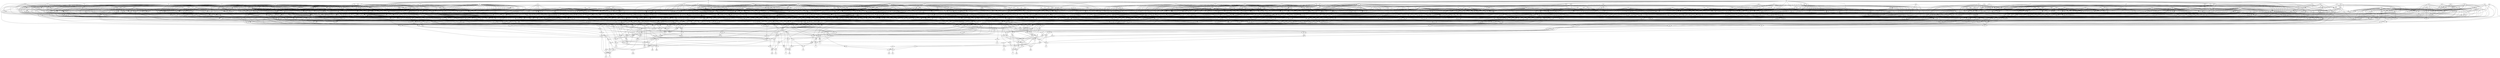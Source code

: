digraph G {
    500 -> 563;
    636 -> 563;
    659 -> 563;
    620 -> 500;
    566 -> 500;
    499 -> 500;
    876 -> 620;
    665 -> 620;
    605 -> 620;
    641 -> 876;
    512 -> 876;
    605 -> 876;
    536 -> 641;
    645 -> 641;
    758 -> 536;
    650 -> 536;
    662 -> 536;
    773 -> 536;
    658 -> 536;
    560 -> 536;
    806 -> 773;
    707 -> 773;
    670 -> 773;
    678 -> 773;
    644 -> 773;
    405 -> 773;
    664 -> 678;
    680 -> 678;
    940 -> 678;
    703 -> 678;
    652 -> 678;
    914 -> 678;
    582 -> 914;
    616 -> 914;
    575 -> 914;
    569 -> 914;
    458 -> 914;
    587 -> 914;
    349 -> 575;
    547 -> 575;
    547 -> 349;
    551 -> 349;
    470 -> 349;
    368 -> 547;
    981 -> 547;
    551 -> 569;
    547 -> 569;
    470 -> 569;
    587 -> 703;
    551 -> 703;
    827 -> 703;
    712 -> 703;
    547 -> 703;
    368 -> 712;
    470 -> 712;
    582 -> 827;
    458 -> 827;
    990 -> 680;
    627 -> 680;
    368 -> 680;
    981 -> 680;
    551 -> 627;
    470 -> 627;
    582 -> 990;
    616 -> 990;
    458 -> 990;
    587 -> 990;
    533 -> 652;
    396 -> 652;
    628 -> 652;
    637 -> 628;
    858 -> 628;
    529 -> 664;
    1002 -> 664;
    774 -> 664;
    477 -> 664;
    647 -> 664;
    542 -> 664;
    731 -> 542;
    692 -> 542;
    827 -> 940;
    587 -> 940;
    551 -> 940;
    700 -> 940;
    470 -> 700;
    368 -> 700;
    981 -> 700;
    774 -> 405;
    1002 -> 405;
    529 -> 405;
    477 -> 405;
    691 -> 405;
    647 -> 691;
    731 -> 691;
    692 -> 691;
    976 -> 670;
    706 -> 670;
    552 -> 670;
    541 -> 552;
    590 -> 552;
    709 -> 706;
    734 -> 706;
    742 -> 706;
    885 -> 706;
    541 -> 976;
    714 -> 976;
    355 -> 644;
    885 -> 644;
    714 -> 644;
    552 -> 644;
    742 -> 355;
    709 -> 355;
    930 -> 355;
    734 -> 355;
    721 -> 806;
    642 -> 806;
    1024 -> 806;
    374 -> 806;
    518 -> 806;
    711 -> 806;
    814 -> 662;
    1027 -> 662;
    724 -> 662;
    727 -> 662;
    780 -> 662;
    650 -> 662;
    582 -> 780;
    616 -> 780;
    606 -> 780;
    458 -> 780;
    587 -> 780;
    551 -> 780;
    470 -> 606;
    547 -> 606;
    661 -> 1027;
    779 -> 1027;
    590 -> 1027;
    541 -> 779;
    754 -> 779;
    885 -> 754;
    714 -> 754;
    742 -> 661;
    930 -> 661;
    709 -> 661;
    734 -> 661;
    414 -> 650;
    1075 -> 650;
    1074 -> 650;
    738 -> 1074;
    724 -> 1074;
    848 -> 1075;
    740 -> 1075;
    681 -> 1075;
    763 -> 1075;
    738 -> 414;
    764 -> 414;
    740 -> 814;
    848 -> 814;
    681 -> 814;
    763 -> 814;
    769 -> 814;
    764 -> 769;
    738 -> 769;
    355 -> 727;
    754 -> 727;
    541 -> 727;
    590 -> 727;
    968 -> 560;
    617 -> 560;
    552 -> 560;
    552 -> 617;
    885 -> 617;
    714 -> 617;
    742 -> 968;
    930 -> 968;
    709 -> 968;
    734 -> 968;
    771 -> 758;
    981 -> 758;
    735 -> 758;
    555 -> 758;
    776 -> 758;
    763 -> 735;
    516 -> 735;
    570 -> 735;
    724 -> 735;
    848 -> 516;
    681 -> 516;
    764 -> 570;
    738 -> 570;
    776 -> 555;
    967 -> 555;
    777 -> 555;
    784 -> 555;
    458 -> 771;
    582 -> 771;
    587 -> 771;
    470 -> 771;
    551 -> 771;
    368 -> 771;
    885 -> 658;
    968 -> 658;
    541 -> 658;
    714 -> 658;
    590 -> 658;
    749 -> 645;
    716 -> 645;
    384 -> 645;
    701 -> 645;
    524 -> 645;
    640 -> 645;
    514 -> 701;
    596 -> 701;
    745 -> 701;
    781 -> 701;
    766 -> 701;
    607 -> 701;
    885 -> 745;
    782 -> 745;
    787 -> 745;
    760 -> 745;
    590 -> 745;
    752 -> 760;
    529 -> 760;
    1002 -> 760;
    774 -> 760;
    505 -> 760;
    477 -> 505;
    647 -> 505;
    542 -> 505;
    709 -> 782;
    734 -> 782;
    714 -> 787;
    541 -> 787;
    541 -> 766;
    498 -> 766;
    590 -> 766;
    930 -> 498;
    742 -> 498;
    782 -> 498;
    885 -> 498;
    714 -> 498;
    752 -> 607;
    529 -> 607;
    392 -> 607;
    497 -> 607;
    492 -> 607;
    647 -> 492;
    542 -> 492;
    647 -> 497;
    477 -> 497;
    542 -> 497;
    1002 -> 392;
    774 -> 392;
    752 -> 781;
    529 -> 781;
    1002 -> 781;
    774 -> 781;
    505 -> 781;
    363 -> 596;
    518 -> 596;
    721 -> 596;
    487 -> 596;
    485 -> 596;
    642 -> 596;
    711 -> 487;
    707 -> 487;
    711 -> 485;
    374 -> 485;
    1024 -> 485;
    707 -> 485;
    681 -> 514;
    848 -> 514;
    764 -> 514;
    763 -> 514;
    1074 -> 514;
    625 -> 384;
    484 -> 384;
    511 -> 384;
    584 -> 384;
    607 -> 384;
    723 -> 384;
    475 -> 584;
    467 -> 584;
    625 -> 584;
    466 -> 584;
    724 -> 584;
    885 -> 475;
    661 -> 475;
    541 -> 475;
    714 -> 475;
    590 -> 475;
    551 -> 625;
    1059 -> 625;
    368 -> 625;
    470 -> 625;
    981 -> 625;
    582 -> 1059;
    458 -> 1059;
    616 -> 1059;
    587 -> 1059;
    740 -> 467;
    462 -> 467;
    848 -> 467;
    681 -> 467;
    763 -> 466;
    764 -> 466;
    738 -> 466;
    661 -> 511;
    714 -> 511;
    541 -> 511;
    885 -> 511;
    590 -> 511;
    484 -> 511;
    848 -> 484;
    740 -> 484;
    724 -> 484;
    681 -> 484;
    763 -> 484;
    570 -> 484;
    486 -> 723;
    531 -> 723;
    787 -> 723;
    590 -> 723;
    742 -> 486;
    709 -> 486;
    734 -> 531;
    885 -> 531;
    457 -> 716;
    780 -> 716;
    778 -> 716;
    517 -> 716;
    455 -> 716;
    355 -> 457;
    617 -> 457;
    552 -> 457;
    885 -> 778;
    726 -> 778;
    714 -> 778;
    552 -> 778;
    742 -> 726;
    709 -> 726;
    930 -> 726;
    734 -> 726;
    734 -> 455;
    486 -> 455;
    976 -> 455;
    885 -> 455;
    552 -> 455;
    740 -> 517;
    462 -> 517;
    764 -> 517;
    763 -> 517;
    516 -> 517;
    1074 -> 517;
    715 -> 749;
    446 -> 749;
    677 -> 749;
    449 -> 749;
    655 -> 749;
    505 -> 749;
    617 -> 715;
    552 -> 715;
    458 -> 655;
    587 -> 655;
    551 -> 655;
    606 -> 655;
    587 -> 449;
    458 -> 449;
    470 -> 449;
    551 -> 449;
    547 -> 449;
    752 -> 446;
    529 -> 446;
    1002 -> 677;
    774 -> 677;
    754 -> 640;
    447 -> 640;
    541 -> 640;
    590 -> 640;
    742 -> 447;
    930 -> 447;
    782 -> 447;
    363 -> 524;
    518 -> 524;
    721 -> 524;
    485 -> 524;
    642 -> 524;
    487 -> 524;
    502 -> 512;
    574 -> 512;
    481 -> 512;
    465 -> 502;
    351 -> 502;
    891 -> 502;
    439 -> 502;
    405 -> 502;
    437 -> 502;
    666 -> 439;
    628 -> 439;
    474 -> 439;
    703 -> 439;
    914 -> 439;
    752 -> 474;
    529 -> 474;
    1002 -> 474;
    774 -> 474;
    497 -> 474;
    492 -> 474;
    768 -> 666;
    396 -> 666;
    533 -> 666;
    753 -> 768;
    433 -> 768;
    651 -> 768;
    540 -> 768;
    609 -> 351;
    987 -> 351;
    431 -> 351;
    694 -> 351;
    562 -> 351;
    546 -> 562;
    790 -> 562;
    427 -> 562;
    650 -> 562;
    568 -> 562;
    373 -> 562;
    885 -> 373;
    734 -> 373;
    486 -> 373;
    714 -> 373;
    590 -> 373;
    541 -> 373;
    504 -> 546;
    578 -> 546;
    725 -> 546;
    423 -> 725;
    422 -> 725;
    420 -> 725;
    417 -> 725;
    551 -> 568;
    630 -> 568;
    368 -> 568;
    470 -> 568;
    981 -> 568;
    616 -> 630;
    582 -> 630;
    458 -> 630;
    587 -> 630;
    714 -> 891;
    541 -> 891;
    590 -> 891;
    904 -> 891;
    415 -> 891;
    412 -> 904;
    349 -> 904;
    547 -> 904;
    616 -> 412;
    582 -> 412;
    458 -> 412;
    587 -> 412;
    609 -> 415;
    987 -> 415;
    857 -> 415;
    694 -> 415;
    431 -> 415;
    516 -> 857;
    763 -> 857;
    769 -> 857;
    724 -> 857;
    943 -> 465;
    404 -> 465;
    402 -> 465;
    520 -> 465;
    600 -> 465;
    389 -> 402;
    730 -> 402;
    431 -> 402;
    387 -> 389;
    383 -> 389;
    380 -> 389;
    377 -> 389;
    841 -> 389;
    431 -> 377;
    609 -> 377;
    694 -> 377;
    987 -> 377;
    763 -> 730;
    764 -> 730;
    1074 -> 730;
    730 -> 404;
    467 -> 404;
    930 -> 600;
    742 -> 600;
    885 -> 600;
    782 -> 600;
    714 -> 600;
    552 -> 600;
    587 -> 520;
    551 -> 520;
    827 -> 520;
    700 -> 520;
    340 -> 943;
    370 -> 943;
    850 -> 943;
    728 -> 943;
    840 -> 943;
    362 -> 728;
    489 -> 728;
    930 -> 437;
    742 -> 437;
    782 -> 437;
    617 -> 437;
    552 -> 437;
    525 -> 574;
    688 -> 574;
    359 -> 574;
    505 -> 574;
    670 -> 574;
    703 -> 359;
    759 -> 359;
    332 -> 359;
    865 -> 359;
    495 -> 359;
    356 -> 865;
    444 -> 865;
    599 -> 865;
    371 -> 865;
    544 -> 865;
    519 -> 865;
    551 -> 371;
    412 -> 371;
    606 -> 371;
    968 -> 519;
    754 -> 519;
    541 -> 519;
    590 -> 519;
    587 -> 544;
    827 -> 544;
    712 -> 544;
    551 -> 544;
    547 -> 544;
    763 -> 599;
    608 -> 599;
    738 -> 599;
    764 -> 599;
    724 -> 599;
    462 -> 608;
    740 -> 608;
    848 -> 608;
    681 -> 608;
    885 -> 444;
    714 -> 444;
    541 -> 444;
    350 -> 444;
    590 -> 444;
    742 -> 350;
    930 -> 350;
    709 -> 350;
    734 -> 350;
    362 -> 356;
    340 -> 356;
    370 -> 356;
    489 -> 356;
    840 -> 356;
    850 -> 356;
    446 -> 495;
    392 -> 495;
    497 -> 495;
    492 -> 495;
    380 -> 332;
    383 -> 332;
    431 -> 332;
    841 -> 332;
    987 -> 332;
    853 -> 332;
    609 -> 853;
    694 -> 853;
    885 -> 759;
    734 -> 759;
    541 -> 759;
    714 -> 759;
    590 -> 759;
    490 -> 688;
    398 -> 688;
    572 -> 688;
    495 -> 688;
    780 -> 688;
    410 -> 688;
    446 -> 490;
    477 -> 490;
    392 -> 490;
    647 -> 490;
    542 -> 490;
    651 -> 398;
    753 -> 398;
    540 -> 398;
    628 -> 398;
    396 -> 398;
    533 -> 398;
    582 -> 410;
    458 -> 410;
    587 -> 410;
    551 -> 410;
    547 -> 410;
    712 -> 410;
    1002 -> 572;
    774 -> 572;
    529 -> 572;
    477 -> 572;
    542 -> 572;
    647 -> 572;
    348 -> 525;
    347 -> 525;
    346 -> 525;
    345 -> 525;
    404 -> 525;
    649 -> 525;
    353 -> 347;
    419 -> 347;
    741 -> 353;
    344 -> 353;
    538 -> 353;
    343 -> 353;
    342 -> 353;
    762 -> 353;
    885 -> 649;
    782 -> 649;
    714 -> 649;
    552 -> 649;
    582 -> 348;
    616 -> 348;
    458 -> 348;
    587 -> 348;
    547 -> 348;
    627 -> 348;
    841 -> 345;
    987 -> 345;
    609 -> 345;
    694 -> 345;
    522 -> 345;
    431 -> 345;
    383 -> 522;
    380 -> 522;
    505 -> 481;
    803 -> 481;
    337 -> 481;
    330 -> 481;
    331 -> 481;
    367 -> 481;
    397 -> 330;
    507 -> 330;
    614 -> 330;
    673 -> 330;
    675 -> 330;
    766 -> 330;
    738 -> 673;
    791 -> 673;
    724 -> 673;
    763 -> 791;
    764 -> 791;
    792 -> 791;
    462 -> 792;
    740 -> 792;
    516 -> 792;
    714 -> 507;
    486 -> 507;
    531 -> 507;
    541 -> 507;
    590 -> 507;
    793 -> 675;
    555 -> 675;
    776 -> 675;
    435 -> 793;
    798 -> 793;
    746 -> 793;
    453 -> 793;
    368 -> 397;
    615 -> 397;
    981 -> 397;
    582 -> 615;
    616 -> 615;
    551 -> 615;
    587 -> 615;
    458 -> 615;
    470 -> 615;
    587 -> 614;
    827 -> 614;
    551 -> 614;
    368 -> 614;
    470 -> 614;
    981 -> 614;
    450 -> 803;
    628 -> 803;
    780 -> 803;
    648 -> 803;
    490 -> 803;
    410 -> 803;
    752 -> 648;
    529 -> 648;
    1002 -> 648;
    497 -> 648;
    774 -> 648;
    492 -> 648;
    651 -> 450;
    540 -> 450;
    801 -> 450;
    396 -> 450;
    533 -> 450;
    433 -> 801;
    753 -> 801;
    348 -> 331;
    778 -> 331;
    805 -> 331;
    505 -> 331;
    487 -> 331;
    721 -> 805;
    518 -> 805;
    642 -> 805;
    1024 -> 805;
    374 -> 805;
    661 -> 367;
    617 -> 367;
    552 -> 367;
    752 -> 337;
    529 -> 337;
    677 -> 337;
    505 -> 337;
    607 -> 605;
    809 -> 605;
    571 -> 605;
    431 -> 605;
    695 -> 605;
    455 -> 605;
    630 -> 809;
    349 -> 809;
    547 -> 809;
    383 -> 571;
    380 -> 571;
    841 -> 571;
    987 -> 571;
    853 -> 571;
    1002 -> 695;
    529 -> 695;
    774 -> 695;
    647 -> 695;
    477 -> 695;
    542 -> 695;
    892 -> 665;
    811 -> 665;
    812 -> 665;
    813 -> 665;
    607 -> 665;
    455 -> 665;
    571 -> 812;
    431 -> 812;
    904 -> 812;
    815 -> 812;
    695 -> 812;
    809 -> 812;
    817 -> 815;
    819 -> 815;
    780 -> 815;
    790 -> 819;
    427 -> 819;
    422 -> 817;
    417 -> 817;
    504 -> 817;
    578 -> 817;
    364 -> 892;
    840 -> 892;
    404 -> 892;
    520 -> 892;
    370 -> 364;
    761 -> 364;
    362 -> 364;
    340 -> 364;
    489 -> 364;
    850 -> 364;
    724 -> 813;
    821 -> 813;
    824 -> 813;
    748 -> 813;
    830 -> 813;
    385 -> 813;
    831 -> 748;
    489 -> 748;
    850 -> 748;
    833 -> 748;
    507 -> 748;
    840 -> 748;
    529 -> 833;
    1002 -> 833;
    774 -> 833;
    477 -> 833;
    691 -> 833;
    370 -> 831;
    761 -> 831;
    407 -> 831;
    340 -> 407;
    362 -> 407;
    836 -> 824;
    529 -> 824;
    1002 -> 824;
    774 -> 824;
    477 -> 824;
    691 -> 824;
    551 -> 836;
    587 -> 836;
    700 -> 836;
    840 -> 830;
    838 -> 830;
    779 -> 830;
    590 -> 830;
    370 -> 838;
    761 -> 838;
    729 -> 838;
    407 -> 838;
    489 -> 838;
    850 -> 838;
    885 -> 385;
    556 -> 385;
    541 -> 385;
    714 -> 385;
    590 -> 385;
    930 -> 556;
    742 -> 556;
    709 -> 556;
    734 -> 556;
    764 -> 821;
    579 -> 821;
    738 -> 821;
    740 -> 579;
    848 -> 579;
    681 -> 579;
    763 -> 579;
    714 -> 811;
    541 -> 811;
    590 -> 811;
    399 -> 566;
    842 -> 566;
    844 -> 566;
    846 -> 566;
    849 -> 566;
    550 -> 566;
    348 -> 846;
    371 -> 846;
    851 -> 846;
    852 -> 846;
    854 -> 846;
    607 -> 846;
    780 -> 851;
    572 -> 851;
    585 -> 851;
    755 -> 851;
    855 -> 851;
    856 -> 855;
    569 -> 855;
    575 -> 855;
    582 -> 856;
    616 -> 856;
    458 -> 856;
    587 -> 856;
    973 -> 755;
    728 -> 755;
    850 -> 755;
    840 -> 755;
    761 -> 973;
    729 -> 973;
    370 -> 973;
    340 -> 973;
    1002 -> 585;
    529 -> 585;
    477 -> 585;
    774 -> 585;
    691 -> 585;
    366 -> 854;
    601 -> 854;
    861 -> 854;
    862 -> 854;
    864 -> 854;
    866 -> 864;
    867 -> 864;
    870 -> 852;
    885 -> 852;
    976 -> 852;
    552 -> 852;
    709 -> 870;
    742 -> 870;
    734 -> 870;
    861 -> 844;
    871 -> 844;
    872 -> 844;
    873 -> 844;
    702 -> 844;
    874 -> 702;
    517 -> 702;
    875 -> 702;
    877 -> 702;
    725 -> 875;
    504 -> 875;
    578 -> 875;
    819 -> 875;
    350 -> 877;
    885 -> 877;
    787 -> 877;
    590 -> 877;
    551 -> 874;
    458 -> 874;
    587 -> 874;
    368 -> 874;
    470 -> 874;
    981 -> 874;
    877 -> 872;
    879 -> 872;
    981 -> 872;
    867 -> 872;
    827 -> 879;
    587 -> 879;
    551 -> 879;
    470 -> 879;
    368 -> 879;
    843 -> 871;
    366 -> 871;
    804 -> 871;
    601 -> 871;
    862 -> 873;
    866 -> 873;
    870 -> 399;
    350 -> 399;
    885 -> 399;
    787 -> 399;
    590 -> 399;
    456 -> 399;
    582 -> 456;
    616 -> 456;
    547 -> 456;
    349 -> 456;
    458 -> 456;
    587 -> 456;
    556 -> 550;
    617 -> 550;
    552 -> 550;
    784 -> 849;
    880 -> 849;
    777 -> 849;
    967 -> 849;
    776 -> 849;
    798 -> 880;
    435 -> 880;
    746 -> 880;
    453 -> 880;
    477 -> 842;
    774 -> 842;
    731 -> 842;
    647 -> 842;
    692 -> 842;
    816 -> 499;
    881 -> 499;
    886 -> 499;
    337 -> 499;
    887 -> 499;
    627 -> 881;
    547 -> 881;
    894 -> 881;
    786 -> 881;
    732 -> 881;
    861 -> 894;
    862 -> 894;
    864 -> 894;
    404 -> 894;
    520 -> 894;
    885 -> 786;
    556 -> 786;
    896 -> 786;
    714 -> 896;
    552 -> 896;
    885 -> 732;
    661 -> 732;
    714 -> 732;
    552 -> 732;
    1035 -> 816;
    567 -> 816;
    901 -> 816;
    780 -> 816;
    823 -> 816;
    914 -> 816;
    458 -> 901;
    587 -> 901;
    551 -> 901;
    606 -> 901;
    529 -> 823;
    1002 -> 823;
    774 -> 823;
    477 -> 823;
    691 -> 823;
    627 -> 567;
    630 -> 567;
    981 -> 567;
    368 -> 567;
    858 -> 567;
    540 -> 1035;
    651 -> 1035;
    753 -> 1035;
    396 -> 1035;
    637 -> 1035;
    533 -> 1035;
    785 -> 887;
    523 -> 887;
    855 -> 887;
    390 -> 887;
    886 -> 887;
    682 -> 887;
    447 -> 523;
    714 -> 523;
    541 -> 523;
    885 -> 523;
    590 -> 523;
    902 -> 523;
    850 -> 902;
    489 -> 902;
    840 -> 902;
    486 -> 886;
    734 -> 886;
    885 -> 886;
    976 -> 886;
    552 -> 886;
    556 -> 682;
    754 -> 682;
    541 -> 682;
    590 -> 682;
    516 -> 390;
    763 -> 390;
    764 -> 390;
    1074 -> 390;
    850 -> 785;
    840 -> 785;
    619 -> 636;
    823 -> 636;
    756 -> 636;
    610 -> 636;
    903 -> 636;
    743 -> 610;
    487 -> 610;
    994 -> 610;
    905 -> 610;
    667 -> 610;
    405 -> 610;
    893 -> 905;
    703 -> 905;
    606 -> 905;
    907 -> 905;
    909 -> 905;
    914 -> 905;
    763 -> 909;
    467 -> 909;
    738 -> 909;
    764 -> 909;
    724 -> 909;
    712 -> 907;
    582 -> 907;
    458 -> 907;
    587 -> 907;
    551 -> 907;
    547 -> 907;
    458 -> 893;
    582 -> 893;
    616 -> 893;
    587 -> 893;
    551 -> 893;
    366 -> 994;
    601 -> 994;
    861 -> 994;
    843 -> 994;
    867 -> 994;
    873 -> 994;
    734 -> 667;
    709 -> 667;
    714 -> 667;
    885 -> 667;
    552 -> 667;
    518 -> 743;
    721 -> 743;
    363 -> 743;
    642 -> 743;
    1024 -> 743;
    374 -> 743;
    1057 -> 756;
    913 -> 756;
    1076 -> 756;
    352 -> 756;
    823 -> 756;
    882 -> 756;
    340 -> 352;
    370 -> 352;
    850 -> 352;
    728 -> 352;
    682 -> 352;
    840 -> 352;
    787 -> 1076;
    734 -> 1076;
    885 -> 1076;
    590 -> 1076;
    1057 -> 1076;
    848 -> 1057;
    740 -> 1057;
    724 -> 1057;
    681 -> 1057;
    763 -> 1057;
    769 -> 1057;
    930 -> 882;
    742 -> 882;
    885 -> 882;
    782 -> 882;
    787 -> 882;
    590 -> 882;
    587 -> 913;
    458 -> 913;
    551 -> 913;
    368 -> 913;
    470 -> 913;
    981 -> 913;
    917 -> 619;
    633 -> 619;
    920 -> 619;
    700 -> 619;
    946 -> 619;
    740 -> 917;
    848 -> 917;
    462 -> 917;
    763 -> 917;
    681 -> 917;
    921 -> 917;
    764 -> 921;
    1074 -> 921;
    350 -> 633;
    754 -> 633;
    541 -> 633;
    590 -> 633;
    374 -> 946;
    711 -> 946;
    922 -> 946;
    707 -> 946;
    363 -> 922;
    518 -> 922;
    721 -> 922;
    642 -> 922;
    1024 -> 922;
    734 -> 920;
    709 -> 920;
    541 -> 920;
    714 -> 920;
    885 -> 920;
    590 -> 920;
    350 -> 903;
    617 -> 903;
    552 -> 903;
    925 -> 659;
    548 -> 659;
    429 -> 659;
    521 -> 659;
    971 -> 659;
    994 -> 521;
    926 -> 521;
    644 -> 521;
    927 -> 521;
    405 -> 521;
    680 -> 927;
    657 -> 927;
    931 -> 927;
    703 -> 927;
    914 -> 927;
    637 -> 657;
    933 -> 657;
    858 -> 657;
    540 -> 933;
    651 -> 933;
    801 -> 933;
    396 -> 933;
    533 -> 933;
    477 -> 931;
    677 -> 931;
    492 -> 931;
    721 -> 926;
    642 -> 926;
    518 -> 926;
    1024 -> 926;
    487 -> 926;
    374 -> 926;
    710 -> 925;
    724 -> 925;
    755 -> 925;
    855 -> 925;
    444 -> 925;
    759 -> 925;
    763 -> 710;
    593 -> 710;
    570 -> 710;
    740 -> 593;
    462 -> 593;
    848 -> 593;
    681 -> 593;
    934 -> 429;
    550 -> 429;
    526 -> 429;
    548 -> 429;
    616 -> 934;
    582 -> 934;
    458 -> 934;
    587 -> 934;
    569 -> 934;
    575 -> 934;
    937 -> 548;
    938 -> 548;
    1074 -> 548;
    1074 -> 938;
    763 -> 938;
    764 -> 938;
    740 -> 937;
    848 -> 937;
    462 -> 937;
    681 -> 937;
    642 -> 526;
    721 -> 526;
    1024 -> 526;
    707 -> 526;
    711 -> 526;
    374 -> 526;
    709 -> 971;
    742 -> 971;
    552 -> 971;
    976 -> 971;
    734 -> 971;
    885 -> 971;
    941 -> 825;
    386 -> 825;
    947 -> 825;
    500 -> 941;
    636 -> 941;
    659 -> 941;
    620 -> 386;
    566 -> 386;
    499 -> 386;
    674 -> 947;
    1014 -> 947;
    951 -> 947;
    876 -> 674;
    665 -> 674;
    605 -> 674;
    952 -> 1014;
    959 -> 1014;
    961 -> 1014;
    641 -> 952;
    512 -> 952;
    605 -> 952;
    622 -> 959;
    964 -> 959;
    966 -> 959;
    536 -> 622;
    645 -> 622;
    969 -> 964;
    878 -> 964;
    618 -> 964;
    914 -> 969;
    657 -> 969;
    405 -> 969;
    585 -> 969;
    429 -> 969;
    971 -> 969;
    866 -> 878;
    974 -> 878;
    437 -> 878;
    733 -> 878;
    857 -> 878;
    609 -> 733;
    987 -> 733;
    904 -> 733;
    867 -> 733;
    694 -> 733;
    431 -> 733;
    861 -> 974;
    750 -> 974;
    862 -> 974;
    843 -> 750;
    804 -> 750;
    366 -> 750;
    601 -> 750;
    886 -> 618;
    390 -> 618;
    785 -> 618;
    836 -> 618;
    682 -> 618;
    832 -> 966;
    797 -> 966;
    1007 -> 966;
    882 -> 832;
    1076 -> 832;
    619 -> 832;
    975 -> 832;
    903 -> 832;
    823 -> 832;
    913 -> 975;
    907 -> 975;
    405 -> 975;
    914 -> 975;
    909 -> 975;
    903 -> 975;
    914 -> 797;
    405 -> 797;
    680 -> 797;
    560 -> 797;
    652 -> 797;
    977 -> 797;
    780 -> 977;
    560 -> 977;
    658 -> 977;
    727 -> 977;
    650 -> 977;
    457 -> 1007;
    455 -> 1007;
    524 -> 1007;
    517 -> 1007;
    640 -> 1007;
    1081 -> 1007;
    781 -> 1081;
    514 -> 1081;
    766 -> 1081;
    697 -> 1081;
    640 -> 1081;
    607 -> 1081;
    484 -> 697;
    625 -> 697;
    723 -> 697;
    502 -> 961;
    574 -> 961;
    481 -> 961;
    550 -> 951;
    849 -> 951;
    842 -> 951;
    456 -> 951;
    378 -> 951;
    607 -> 378;
    572 -> 378;
    978 -> 378;
    855 -> 378;
    550 -> 378;
    642 -> 978;
    721 -> 978;
    707 -> 978;
    374 -> 978;
    711 -> 978;
    1024 -> 978;
    528 -> 979;
    408 -> 979;
    941 -> 528;
    947 -> 528;
    386 -> 528;
    982 -> 408;
    985 -> 408;
    674 -> 982;
    1014 -> 982;
    951 -> 982;
    409 -> 985;
    986 -> 985;
    952 -> 409;
    959 -> 409;
    961 -> 409;
    988 -> 986;
    991 -> 986;
    993 -> 986;
    622 -> 988;
    964 -> 988;
    966 -> 988;
    969 -> 991;
    878 -> 991;
    618 -> 991;
    832 -> 993;
    797 -> 993;
    1007 -> 993;
    580 -> 996;
    910 -> 996;
    998 -> 996;
    999 -> 996;
    408 -> 580;
    528 -> 580;
    985 -> 910;
    982 -> 910;
    409 -> 998;
    986 -> 998;
    988 -> 999;
    991 -> 999;
    993 -> 999;
    998 -> 510;
    999 -> 510;
    580 -> 510;
    910 -> 510;
    980 -> 478;
    438 -> 478;
    796 -> 478;
    1000 -> 980;
    558 -> 980;
    1001 -> 980;
    1003 -> 1000;
    718 -> 1000;
    1004 -> 1000;
    1008 -> 1003;
    1010 -> 1003;
    539 -> 1003;
    906 -> 1008;
    691 -> 1008;
    932 -> 1008;
    1012 -> 1008;
    972 -> 1008;
    700 -> 1008;
    831 -> 906;
    489 -> 906;
    850 -> 906;
    840 -> 906;
    934 -> 906;
    765 -> 906;
    1015 -> 765;
    1018 -> 765;
    1020 -> 765;
    1022 -> 765;
    918 -> 765;
    565 -> 765;
    1023 -> 565;
    859 -> 565;
    1053 -> 1015;
    995 -> 1015;
    639 -> 1012;
    770 -> 1012;
    957 -> 1012;
    1025 -> 1012;
    507 -> 1012;
    808 -> 1012;
    1075 -> 957;
    724 -> 957;
    769 -> 957;
    949 -> 957;
    1028 -> 957;
    740 -> 949;
    462 -> 949;
    1074 -> 949;
    938 -> 949;
    848 -> 949;
    681 -> 949;
    714 -> 1028;
    541 -> 1028;
    885 -> 1028;
    590 -> 1028;
    431 -> 1025;
    694 -> 1025;
    1030 -> 1025;
    858 -> 1025;
    443 -> 1025;
    1033 -> 1025;
    768 -> 1033;
    533 -> 1033;
    858 -> 1033;
    637 -> 1033;
    396 -> 1033;
    401 -> 1033;
    1034 -> 401;
    987 -> 401;
    609 -> 401;
    694 -> 401;
    431 -> 401;
    380 -> 1034;
    841 -> 1034;
    1036 -> 443;
    826 -> 443;
    1037 -> 443;
    828 -> 443;
    807 -> 443;
    533 -> 1030;
    637 -> 1030;
    540 -> 639;
    651 -> 639;
    1030 -> 639;
    396 -> 639;
    858 -> 639;
    681 -> 770;
    763 -> 770;
    724 -> 770;
    769 -> 770;
    889 -> 808;
    393 -> 808;
    1038 -> 808;
    826 -> 808;
    807 -> 808;
    1040 -> 808;
    807 -> 1040;
    828 -> 1040;
    1037 -> 1040;
    1036 -> 1040;
    676 -> 932;
    611 -> 932;
    1041 -> 932;
    1042 -> 932;
    810 -> 932;
    357 -> 932;
    908 -> 810;
    1022 -> 810;
    918 -> 810;
    565 -> 810;
    1043 -> 810;
    677 -> 1043;
    529 -> 1043;
    477 -> 1043;
    691 -> 1043;
    1018 -> 908;
    1020 -> 908;
    799 -> 357;
    819 -> 357;
    420 -> 799;
    423 -> 799;
    422 -> 799;
    417 -> 799;
    504 -> 799;
    578 -> 799;
    587 -> 676;
    551 -> 676;
    470 -> 676;
    827 -> 676;
    368 -> 676;
    981 -> 676;
    915 -> 611;
    829 -> 611;
    944 -> 611;
    767 -> 611;
    1041 -> 611;
    425 -> 611;
    417 -> 972;
    504 -> 972;
    578 -> 972;
    790 -> 972;
    427 -> 972;
    1019 -> 1010;
    869 -> 1010;
    958 -> 1010;
    441 -> 1010;
    1043 -> 1010;
    703 -> 1010;
    623 -> 441;
    890 -> 441;
    1045 -> 441;
    685 -> 441;
    460 -> 441;
    1047 -> 441;
    740 -> 685;
    462 -> 685;
    333 -> 685;
    516 -> 685;
    730 -> 685;
    883 -> 685;
    366 -> 333;
    1049 -> 333;
    862 -> 333;
    1051 -> 333;
    864 -> 333;
    804 -> 1049;
    843 -> 1049;
    601 -> 1051;
    861 -> 1051;
    637 -> 883;
    962 -> 883;
    858 -> 883;
    651 -> 962;
    433 -> 962;
    753 -> 962;
    396 -> 962;
    540 -> 962;
    533 -> 962;
    348 -> 1045;
    867 -> 1045;
    1051 -> 1045;
    873 -> 1045;
    533 -> 623;
    1054 -> 623;
    637 -> 623;
    1056 -> 623;
    858 -> 623;
    1058 -> 623;
    948 -> 1054;
    801 -> 1054;
    396 -> 1054;
    651 -> 948;
    540 -> 948;
    841 -> 1058;
    522 -> 1058;
    987 -> 1058;
    853 -> 1058;
    431 -> 1058;
    1015 -> 1056;
    1018 -> 1056;
    1020 -> 1056;
    1060 -> 1056;
    565 -> 1056;
    1023 -> 1060;
    918 -> 1060;
    1022 -> 1060;
    859 -> 1060;
    1061 -> 890;
    443 -> 890;
    859 -> 890;
    1056 -> 890;
    1015 -> 1061;
    908 -> 1061;
    1022 -> 1061;
    918 -> 1061;
    1023 -> 1061;
    380 -> 460;
    1062 -> 460;
    488 -> 460;
    841 -> 460;
    431 -> 460;
    387 -> 1062;
    383 -> 1062;
    987 -> 488;
    609 -> 488;
    694 -> 488;
    1063 -> 1047;
    1036 -> 1047;
    1037 -> 1047;
    828 -> 1047;
    807 -> 1047;
    1038 -> 1063;
    889 -> 1063;
    393 -> 1063;
    826 -> 1063;
    807 -> 958;
    1032 -> 958;
    1072 -> 958;
    898 -> 958;
    775 -> 958;
    819 -> 958;
    477 -> 1072;
    1065 -> 1072;
    731 -> 1072;
    647 -> 1072;
    692 -> 1072;
    1002 -> 1065;
    446 -> 1065;
    774 -> 1065;
    1049 -> 775;
    366 -> 775;
    601 -> 775;
    861 -> 775;
    862 -> 775;
    864 -> 775;
    1036 -> 1032;
    1063 -> 1032;
    860 -> 1032;
    828 -> 860;
    1037 -> 860;
    422 -> 898;
    417 -> 898;
    420 -> 898;
    423 -> 898;
    578 -> 898;
    504 -> 898;
    1022 -> 1019;
    945 -> 1019;
    565 -> 1019;
    918 -> 1019;
    437 -> 1019;
    595 -> 1019;
    423 -> 595;
    422 -> 595;
    417 -> 595;
    442 -> 595;
    504 -> 442;
    578 -> 442;
    790 -> 442;
    427 -> 442;
    1053 -> 945;
    995 -> 945;
    1018 -> 945;
    1020 -> 945;
    604 -> 869;
    436 -> 869;
    595 -> 869;
    1018 -> 604;
    1015 -> 604;
    1020 -> 604;
    918 -> 604;
    1022 -> 604;
    565 -> 604;
    350 -> 436;
    885 -> 436;
    714 -> 436;
    552 -> 436;
    883 -> 539;
    1069 -> 539;
    1070 -> 539;
    1050 -> 539;
    1073 -> 539;
    700 -> 539;
    737 -> 1073;
    1077 -> 1073;
    1043 -> 1073;
    1078 -> 1073;
    1079 -> 1073;
    776 -> 1073;
    1043 -> 1079;
    1082 -> 1079;
    576 -> 1079;
    885 -> 1082;
    782 -> 1082;
    541 -> 1082;
    714 -> 1082;
    590 -> 1082;
    417 -> 576;
    422 -> 576;
    578 -> 576;
    504 -> 576;
    819 -> 576;
    915 -> 737;
    829 -> 737;
    767 -> 737;
    425 -> 737;
    1041 -> 737;
    1042 -> 737;
    746 -> 1077;
    453 -> 1077;
    967 -> 1077;
    784 -> 1077;
    777 -> 1077;
    453 -> 1078;
    784 -> 1078;
    746 -> 1078;
    967 -> 1078;
    777 -> 1078;
    1064 -> 1050;
    807 -> 1050;
    724 -> 1050;
    1083 -> 1050;
    1084 -> 1050;
    475 -> 1050;
    897 -> 1084;
    939 -> 1084;
    807 -> 1084;
    1037 -> 1084;
    501 -> 1084;
    593 -> 501;
    763 -> 501;
    764 -> 501;
    1074 -> 501;
    889 -> 939;
    1038 -> 939;
    393 -> 939;
    826 -> 939;
    1036 -> 897;
    828 -> 897;
    681 -> 1083;
    848 -> 1083;
    740 -> 1083;
    763 -> 1083;
    769 -> 1083;
    393 -> 1064;
    889 -> 1064;
    826 -> 1064;
    1036 -> 1064;
    828 -> 1064;
    1037 -> 1064;
    841 -> 1069;
    522 -> 1069;
    431 -> 1069;
    488 -> 1069;
    329 -> 1069;
    1070 -> 1069;
    486 -> 1070;
    976 -> 1070;
    734 -> 1070;
    885 -> 1070;
    552 -> 1070;
    826 -> 329;
    393 -> 329;
    1036 -> 329;
    807 -> 329;
    1037 -> 329;
    828 -> 329;
    328 -> 718;
    326 -> 718;
    1031 -> 328;
    658 -> 328;
    530 -> 328;
    325 -> 328;
    646 -> 328;
    561 -> 328;
    643 -> 561;
    703 -> 561;
    324 -> 561;
    323 -> 561;
    322 -> 561;
    321 -> 561;
    400 -> 322;
    703 -> 322;
    564 -> 322;
    643 -> 322;
    319 -> 322;
    497 -> 643;
    446 -> 643;
    677 -> 643;
    492 -> 643;
    316 -> 564;
    728 -> 564;
    850 -> 564;
    321 -> 564;
    840 -> 564;
    423 -> 321;
    422 -> 321;
    417 -> 321;
    442 -> 321;
    761 -> 316;
    729 -> 316;
    370 -> 316;
    340 -> 316;
    1018 -> 400;
    995 -> 400;
    1022 -> 400;
    1020 -> 400;
    464 -> 400;
    918 -> 464;
    1023 -> 464;
    859 -> 464;
    582 -> 319;
    458 -> 319;
    587 -> 319;
    551 -> 319;
    700 -> 319;
    1015 -> 323;
    1018 -> 323;
    1020 -> 323;
    1060 -> 323;
    703 -> 323;
    315 -> 323;
    383 -> 315;
    387 -> 315;
    377 -> 315;
    1034 -> 315;
    565 -> 315;
    431 -> 315;
    366 -> 324;
    601 -> 324;
    1049 -> 324;
    862 -> 324;
    861 -> 324;
    864 -> 324;
    848 -> 1031;
    681 -> 1031;
    763 -> 1031;
    921 -> 1031;
    462 -> 530;
    740 -> 530;
    681 -> 530;
    848 -> 530;
    730 -> 530;
    926 -> 530;
    886 -> 325;
    319 -> 325;
    714 -> 646;
    531 -> 646;
    541 -> 646;
    590 -> 646;
    643 -> 326;
    690 -> 326;
    950 -> 326;
    888 -> 326;
    314 -> 326;
    940 -> 326;
    706 -> 888;
    311 -> 888;
    308 -> 888;
    896 -> 888;
    715 -> 888;
    531 -> 308;
    976 -> 308;
    552 -> 308;
    307 -> 308;
    752 -> 307;
    529 -> 307;
    505 -> 307;
    392 -> 307;
    885 -> 311;
    726 -> 311;
    896 -> 311;
    505 -> 314;
    532 -> 314;
    776 -> 314;
    306 -> 314;
    310 -> 314;
    766 -> 314;
    630 -> 310;
    569 -> 310;
    575 -> 310;
    956 -> 306;
    860 -> 306;
    807 -> 306;
    305 -> 306;
    677 -> 306;
    505 -> 306;
    939 -> 956;
    1036 -> 956;
    889 -> 305;
    393 -> 305;
    1038 -> 305;
    826 -> 305;
    1037 -> 305;
    897 -> 305;
    798 -> 532;
    746 -> 532;
    784 -> 532;
    453 -> 532;
    967 -> 532;
    777 -> 532;
    303 -> 690;
    1022 -> 690;
    565 -> 690;
    918 -> 690;
    302 -> 690;
    310 -> 690;
    608 -> 302;
    763 -> 302;
    570 -> 302;
    818 -> 302;
    724 -> 302;
    565 -> 818;
    1022 -> 818;
    918 -> 818;
    995 -> 303;
    1053 -> 303;
    1018 -> 303;
    1020 -> 303;
    763 -> 950;
    467 -> 950;
    682 -> 950;
    921 -> 950;
    552 -> 950;
    301 -> 1004;
    543 -> 1004;
    1047 -> 1004;
    341 -> 1004;
    299 -> 1004;
    390 -> 1004;
    914 -> 299;
    437 -> 299;
    297 -> 299;
    295 -> 299;
    790 -> 295;
    817 -> 295;
    1043 -> 295;
    427 -> 295;
    294 -> 295;
    469 -> 295;
    981 -> 469;
    856 -> 469;
    368 -> 469;
    627 -> 469;
    324 -> 469;
    368 -> 294;
    627 -> 294;
    981 -> 294;
    1024 -> 297;
    965 -> 297;
    374 -> 297;
    711 -> 297;
    707 -> 297;
    324 -> 297;
    363 -> 965;
    518 -> 965;
    721 -> 965;
    642 -> 965;
    1023 -> 543;
    1068 -> 543;
    859 -> 543;
    292 -> 543;
    795 -> 543;
    1022 -> 1068;
    290 -> 1068;
    918 -> 1068;
    995 -> 290;
    1018 -> 290;
    1053 -> 290;
    1020 -> 290;
    362 -> 292;
    340 -> 292;
    370 -> 292;
    489 -> 292;
    850 -> 292;
    840 -> 292;
    784 -> 795;
    967 -> 795;
    777 -> 795;
    453 -> 795;
    776 -> 795;
    871 -> 301;
    861 -> 301;
    862 -> 301;
    864 -> 301;
    292 -> 301;
    432 -> 301;
    885 -> 432;
    350 -> 432;
    541 -> 432;
    714 -> 432;
    590 -> 432;
    1063 -> 341;
    1036 -> 341;
    345 -> 341;
    1037 -> 341;
    828 -> 341;
    807 -> 341;
    289 -> 558;
    287 -> 558;
    285 -> 558;
    700 -> 558;
    643 -> 285;
    672 -> 285;
    554 -> 285;
    321 -> 285;
    284 -> 285;
    850 -> 284;
    403 -> 284;
    321 -> 284;
    454 -> 284;
    283 -> 284;
    840 -> 284;
    784 -> 454;
    967 -> 454;
    777 -> 454;
    793 -> 454;
    776 -> 454;
    855 -> 454;
    1022 -> 283;
    290 -> 283;
    855 -> 283;
    565 -> 283;
    918 -> 283;
    729 -> 403;
    761 -> 403;
    370 -> 403;
    340 -> 403;
    728 -> 403;
    418 -> 672;
    692 -> 672;
    997 -> 672;
    862 -> 997;
    861 -> 997;
    864 -> 997;
    774 -> 418;
    1002 -> 418;
    529 -> 418;
    477 -> 418;
    731 -> 418;
    647 -> 418;
    1036 -> 554;
    281 -> 554;
    1037 -> 554;
    828 -> 554;
    997 -> 554;
    807 -> 554;
    1038 -> 281;
    889 -> 281;
    393 -> 281;
    826 -> 281;
    1021 -> 289;
    279 -> 289;
    276 -> 289;
    736 -> 289;
    480 -> 289;
    1071 -> 289;
    529 -> 276;
    1002 -> 276;
    774 -> 276;
    477 -> 276;
    691 -> 276;
    373 -> 276;
    742 -> 480;
    709 -> 480;
    714 -> 480;
    531 -> 480;
    541 -> 480;
    590 -> 480;
    651 -> 736;
    801 -> 736;
    540 -> 736;
    1030 -> 736;
    396 -> 736;
    858 -> 736;
    793 -> 279;
    784 -> 279;
    777 -> 279;
    967 -> 279;
    776 -> 279;
    740 -> 1021;
    848 -> 1021;
    681 -> 1021;
    763 -> 1021;
    724 -> 1021;
    769 -> 1021;
    393 -> 1071;
    826 -> 1071;
    1040 -> 1071;
    807 -> 1071;
    505 -> 287;
    1071 -> 287;
    311 -> 287;
    811 -> 287;
    274 -> 1001;
    273 -> 1001;
    272 -> 1001;
    270 -> 1001;
    1055 -> 1001;
    310 -> 1001;
    603 -> 270;
    807 -> 270;
    770 -> 270;
    278 -> 270;
    268 -> 270;
    819 -> 278;
    817 -> 278;
    373 -> 278;
    883 -> 278;
    889 -> 603;
    1038 -> 603;
    860 -> 603;
    393 -> 603;
    826 -> 603;
    1036 -> 603;
    266 -> 268;
    387 -> 268;
    383 -> 268;
    377 -> 268;
    431 -> 268;
    380 -> 266;
    841 -> 266;
    1023 -> 272;
    265 -> 272;
    264 -> 272;
    1058 -> 272;
    859 -> 272;
    772 -> 272;
    263 -> 264;
    1022 -> 264;
    1020 -> 264;
    483 -> 264;
    918 -> 264;
    1023 -> 264;
    266 -> 263;
    377 -> 263;
    431 -> 263;
    995 -> 483;
    1018 -> 483;
    1022 -> 265;
    303 -> 265;
    918 -> 265;
    939 -> 772;
    1036 -> 772;
    1037 -> 772;
    828 -> 772;
    807 -> 772;
    643 -> 274;
    262 -> 274;
    972 -> 274;
    303 -> 262;
    1060 -> 262;
    259 -> 262;
    565 -> 262;
    258 -> 262;
    366 -> 258;
    1049 -> 258;
    601 -> 258;
    862 -> 258;
    861 -> 258;
    864 -> 258;
    1040 -> 259;
    1063 -> 259;
    807 -> 259;
    362 -> 273;
    973 -> 273;
    850 -> 273;
    489 -> 273;
    544 -> 273;
    942 -> 273;
    1022 -> 942;
    945 -> 942;
    918 -> 942;
    565 -> 942;
    972 -> 942;
    840 -> 942;
    826 -> 1055;
    1036 -> 1055;
    828 -> 1055;
    1037 -> 1055;
    393 -> 1055;
    807 -> 1055;
    968 -> 438;
    885 -> 438;
    896 -> 438;
    468 -> 438;
    257 -> 438;
    780 -> 438;
    850 -> 468;
    1067 -> 468;
    452 -> 468;
    708 -> 468;
    840 -> 468;
    629 -> 468;
    332 -> 452;
    1082 -> 452;
    1072 -> 452;
    691 -> 452;
    703 -> 452;
    537 -> 708;
    703 -> 708;
    643 -> 708;
    826 -> 537;
    1036 -> 537;
    860 -> 537;
    807 -> 537;
    420 -> 629;
    423 -> 629;
    422 -> 629;
    417 -> 629;
    884 -> 629;
    504 -> 884;
    578 -> 884;
    819 -> 884;
    761 -> 1067;
    729 -> 1067;
    340 -> 1067;
    370 -> 1067;
    728 -> 1067;
    256 -> 257;
    255 -> 257;
    1031 -> 257;
    367 -> 257;
    722 -> 257;
    721 -> 255;
    642 -> 255;
    518 -> 255;
    374 -> 255;
    1024 -> 255;
    254 -> 255;
    763 -> 254;
    516 -> 254;
    764 -> 254;
    1074 -> 254;
    711 -> 254;
    707 -> 254;
    726 -> 722;
    754 -> 722;
    541 -> 722;
    590 -> 722;
    734 -> 256;
    486 -> 256;
    885 -> 256;
    541 -> 256;
    714 -> 256;
    590 -> 256;
    253 -> 796;
    670 -> 796;
    250 -> 796;
    248 -> 796;
    339 -> 796;
    371 -> 796;
    544 -> 250;
    324 -> 250;
    297 -> 250;
    643 -> 250;
    247 -> 250;
    423 -> 247;
    420 -> 247;
    417 -> 247;
    422 -> 247;
    884 -> 247;
    565 -> 248;
    369 -> 248;
    247 -> 248;
    1043 -> 248;
    357 -> 248;
    995 -> 369;
    1053 -> 369;
    1022 -> 369;
    908 -> 369;
    918 -> 369;
    1074 -> 339;
    440 -> 339;
    592 -> 339;
    786 -> 339;
    858 -> 339;
    670 -> 339;
    651 -> 592;
    801 -> 592;
    533 -> 592;
    396 -> 592;
    540 -> 592;
    637 -> 592;
    740 -> 440;
    848 -> 440;
    681 -> 440;
    763 -> 440;
    414 -> 440;
    281 -> 253;
    1040 -> 253;
    1048 -> 253;
    807 -> 253;
    307 -> 253;
    722 -> 253;
    763 -> 1048;
    937 -> 1048;
    764 -> 1048;
    245 -> 1048;
    1074 -> 1048;
    361 -> 1048;
    889 -> 361;
    1038 -> 361;
    1040 -> 361;
    393 -> 361;
    826 -> 361;
    807 -> 361;
    1024 -> 245;
    374 -> 245;
    642 -> 245;
    711 -> 245;
    707 -> 245;
    684 -> 244;
    696 -> 244;
    535 -> 244;
    980 -> 684;
    438 -> 684;
    796 -> 684;
    1000 -> 696;
    558 -> 696;
    1001 -> 696;
    243 -> 535;
    241 -> 535;
    553 -> 535;
    1003 -> 243;
    718 -> 243;
    1004 -> 243;
    239 -> 241;
    238 -> 241;
    237 -> 241;
    328 -> 239;
    326 -> 239;
    236 -> 238;
    235 -> 238;
    233 -> 238;
    371 -> 236;
    357 -> 236;
    231 -> 236;
    904 -> 236;
    1074 -> 236;
    467 -> 231;
    938 -> 231;
    247 -> 231;
    811 -> 235;
    308 -> 235;
    940 -> 235;
    715 -> 235;
    885 -> 233;
    968 -> 233;
    780 -> 233;
    896 -> 233;
    1047 -> 237;
    1017 -> 237;
    795 -> 237;
    292 -> 237;
    390 -> 237;
    366 -> 1017;
    843 -> 1017;
    1051 -> 1017;
    866 -> 1017;
    862 -> 1017;
    867 -> 1017;
    1008 -> 553;
    1010 -> 553;
    539 -> 553;
    230 -> 229;
    338 -> 229;
    684 -> 230;
    535 -> 230;
    696 -> 230;
    252 -> 338;
    226 -> 338;
    243 -> 252;
    241 -> 252;
    553 -> 252;
    225 -> 226;
    222 -> 226;
    239 -> 225;
    238 -> 225;
    237 -> 225;
    236 -> 222;
    235 -> 222;
    233 -> 222;
    220 -> 219;
    360 -> 219;
    663 -> 219;
    338 -> 220;
    230 -> 220;
    226 -> 360;
    252 -> 360;
    225 -> 663;
    222 -> 663;
    360 -> 218;
    220 -> 218;
    663 -> 218;
    217 -> 379;
    416 -> 379;
    216 -> 217;
    215 -> 217;
    214 -> 217;
    559 -> 216;
    445 -> 216;
    212 -> 216;
    211 -> 559;
    955 -> 559;
    209 -> 559;
    208 -> 211;
    912 -> 211;
    337 -> 211;
    207 -> 912;
    205 -> 912;
    228 -> 912;
    836 -> 912;
    505 -> 912;
    392 -> 912;
    412 -> 228;
    547 -> 228;
    627 -> 228;
    202 -> 228;
    989 -> 228;
    1065 -> 989;
    505 -> 989;
    201 -> 202;
    840 -> 202;
    370 -> 201;
    340 -> 201;
    362 -> 201;
    489 -> 201;
    761 -> 201;
    850 -> 201;
    715 -> 205;
    633 -> 205;
    348 -> 205;
    885 -> 207;
    734 -> 207;
    709 -> 207;
    715 -> 207;
    200 -> 207;
    482 -> 207;
    784 -> 200;
    967 -> 200;
    777 -> 200;
    776 -> 200;
    896 -> 200;
    798 -> 482;
    435 -> 482;
    746 -> 482;
    453 -> 482;
    576 -> 208;
    809 -> 208;
    199 -> 208;
    735 -> 208;
    198 -> 208;
    1011 -> 208;
    828 -> 199;
    956 -> 199;
    456 -> 199;
    1037 -> 199;
    807 -> 199;
    196 -> 199;
    232 -> 196;
    850 -> 196;
    489 -> 196;
    840 -> 196;
    370 -> 232;
    761 -> 232;
    729 -> 232;
    340 -> 232;
    362 -> 232;
    664 -> 1011;
    296 -> 1011;
    195 -> 1011;
    249 -> 1011;
    644 -> 1011;
    735 -> 1011;
    752 -> 296;
    529 -> 296;
    1002 -> 296;
    774 -> 296;
    492 -> 296;
    497 -> 296;
    606 -> 195;
    488 -> 195;
    266 -> 195;
    856 -> 195;
    551 -> 195;
    431 -> 195;
    458 -> 249;
    587 -> 249;
    551 -> 249;
    470 -> 249;
    547 -> 249;
    885 -> 198;
    355 -> 198;
    541 -> 198;
    714 -> 198;
    590 -> 198;
    193 -> 955;
    192 -> 955;
    833 -> 955;
    190 -> 955;
    189 -> 955;
    431 -> 190;
    839 -> 190;
    188 -> 190;
    585 -> 190;
    246 -> 190;
    667 -> 190;
    1059 -> 188;
    569 -> 188;
    575 -> 188;
    380 -> 839;
    1062 -> 839;
    987 -> 839;
    841 -> 839;
    609 -> 839;
    694 -> 839;
    587 -> 246;
    551 -> 246;
    712 -> 246;
    547 -> 246;
    861 -> 192;
    862 -> 192;
    866 -> 192;
    750 -> 192;
    186 -> 192;
    185 -> 192;
    587 -> 186;
    827 -> 186;
    551 -> 186;
    712 -> 186;
    280 -> 186;
    787 -> 280;
    531 -> 280;
    590 -> 280;
    867 -> 280;
    547 -> 280;
    556 -> 185;
    779 -> 185;
    545 -> 185;
    183 -> 185;
    783 -> 185;
    423 -> 783;
    420 -> 783;
    790 -> 783;
    817 -> 783;
    427 -> 783;
    937 -> 183;
    764 -> 183;
    738 -> 183;
    763 -> 183;
    724 -> 183;
    724 -> 545;
    769 -> 545;
    590 -> 545;
    763 -> 189;
    792 -> 189;
    738 -> 189;
    764 -> 189;
    724 -> 189;
    182 -> 193;
    179 -> 193;
    178 -> 193;
    234 -> 193;
    175 -> 193;
    783 -> 193;
    551 -> 175;
    630 -> 175;
    368 -> 175;
    470 -> 175;
    981 -> 175;
    316 -> 182;
    362 -> 182;
    489 -> 182;
    785 -> 182;
    549 -> 179;
    981 -> 179;
    458 -> 549;
    587 -> 549;
    551 -> 549;
    582 -> 549;
    470 -> 549;
    368 -> 549;
    827 -> 234;
    712 -> 234;
    587 -> 234;
    551 -> 234;
    547 -> 234;
    388 -> 178;
    776 -> 178;
    746 -> 388;
    798 -> 388;
    453 -> 388;
    967 -> 388;
    784 -> 388;
    777 -> 388;
    174 -> 209;
    173 -> 209;
    172 -> 209;
    673 -> 209;
    1043 -> 209;
    251 -> 172;
    449 -> 172;
    171 -> 172;
    760 -> 172;
    246 -> 172;
    170 -> 172;
    520 -> 171;
    168 -> 171;
    917 -> 171;
    901 -> 171;
    455 -> 171;
    760 -> 171;
    370 -> 168;
    340 -> 168;
    728 -> 168;
    850 -> 168;
    840 -> 168;
    726 -> 170;
    617 -> 170;
    552 -> 170;
    433 -> 251;
    753 -> 251;
    396 -> 251;
    948 -> 251;
    1030 -> 251;
    858 -> 251;
    1016 -> 173;
    362 -> 173;
    489 -> 173;
    785 -> 173;
    269 -> 173;
    614 -> 173;
    616 -> 269;
    582 -> 269;
    458 -> 269;
    587 -> 269;
    349 -> 269;
    924 -> 269;
    601 -> 924;
    366 -> 924;
    873 -> 924;
    861 -> 924;
    547 -> 924;
    867 -> 924;
    729 -> 1016;
    761 -> 1016;
    370 -> 1016;
    340 -> 1016;
    746 -> 174;
    453 -> 174;
    784 -> 174;
    967 -> 174;
    473 -> 174;
    167 -> 174;
    458 -> 167;
    587 -> 167;
    627 -> 167;
    368 -> 167;
    981 -> 167;
    504 -> 473;
    166 -> 473;
    578 -> 473;
    777 -> 473;
    776 -> 473;
    819 -> 473;
    423 -> 166;
    420 -> 166;
    422 -> 166;
    417 -> 166;
    204 -> 445;
    164 -> 445;
    163 -> 445;
    162 -> 204;
    1044 -> 204;
    161 -> 204;
    643 -> 204;
    593 -> 161;
    763 -> 161;
    921 -> 161;
    159 -> 161;
    158 -> 161;
    954 -> 161;
    587 -> 158;
    458 -> 158;
    551 -> 158;
    606 -> 158;
    715 -> 158;
    903 -> 159;
    919 -> 159;
    431 -> 159;
    1006 -> 159;
    474 -> 159;
    246 -> 159;
    458 -> 1006;
    582 -> 1006;
    712 -> 1006;
    587 -> 1006;
    551 -> 1006;
    547 -> 1006;
    522 -> 919;
    387 -> 919;
    841 -> 919;
    377 -> 919;
    1002 -> 954;
    446 -> 954;
    774 -> 954;
    477 -> 954;
    647 -> 954;
    542 -> 954;
    336 -> 162;
    570 -> 162;
    224 -> 162;
    724 -> 162;
    602 -> 224;
    654 -> 224;
    542 -> 224;
    676 -> 224;
    275 -> 224;
    990 -> 602;
    349 -> 602;
    547 -> 602;
    784 -> 275;
    967 -> 275;
    482 -> 275;
    777 -> 275;
    776 -> 275;
    446 -> 654;
    392 -> 654;
    477 -> 654;
    647 -> 654;
    462 -> 336;
    740 -> 336;
    681 -> 336;
    848 -> 336;
    763 -> 336;
    336 -> 1044;
    764 -> 1044;
    157 -> 1044;
    724 -> 1044;
    738 -> 1044;
    551 -> 157;
    856 -> 157;
    368 -> 157;
    470 -> 157;
    981 -> 157;
    242 -> 164;
    156 -> 164;
    954 -> 164;
    335 -> 164;
    155 -> 164;
    691 -> 164;
    304 -> 335;
    981 -> 335;
    251 -> 335;
    154 -> 335;
    907 -> 335;
    153 -> 335;
    742 -> 154;
    709 -> 154;
    531 -> 154;
    787 -> 154;
    602 -> 154;
    590 -> 154;
    582 -> 304;
    616 -> 304;
    368 -> 304;
    458 -> 304;
    587 -> 304;
    627 -> 304;
    453 -> 153;
    746 -> 153;
    777 -> 153;
    967 -> 153;
    784 -> 153;
    776 -> 153;
    413 -> 156;
    1006 -> 156;
    715 -> 156;
    643 -> 156;
    246 -> 156;
    477 -> 413;
    774 -> 413;
    691 -> 413;
    202 -> 242;
    196 -> 242;
    150 -> 242;
    160 -> 242;
    397 -> 242;
    734 -> 160;
    486 -> 160;
    590 -> 160;
    779 -> 160;
    196 -> 160;
    724 -> 150;
    1083 -> 150;
    444 -> 150;
    165 -> 155;
    570 -> 155;
    724 -> 155;
    740 -> 165;
    848 -> 165;
    462 -> 165;
    681 -> 165;
    763 -> 165;
    1026 -> 163;
    268 -> 163;
    506 -> 163;
    149 -> 163;
    643 -> 163;
    909 -> 163;
    484 -> 506;
    148 -> 506;
    687 -> 506;
    868 -> 506;
    147 -> 506;
    1028 -> 506;
    747 -> 147;
    755 -> 147;
    929 -> 147;
    484 -> 147;
    362 -> 929;
    1016 -> 929;
    850 -> 929;
    489 -> 929;
    747 -> 929;
    840 -> 929;
    551 -> 747;
    990 -> 747;
    368 -> 747;
    470 -> 747;
    981 -> 747;
    349 -> 868;
    856 -> 868;
    547 -> 868;
    294 -> 868;
    227 -> 868;
    466 -> 227;
    516 -> 227;
    724 -> 227;
    198 -> 148;
    598 -> 148;
    724 -> 148;
    848 -> 598;
    740 -> 598;
    763 -> 598;
    681 -> 598;
    570 -> 598;
    763 -> 687;
    764 -> 687;
    738 -> 687;
    516 -> 687;
    724 -> 687;
    1017 -> 149;
    391 -> 149;
    177 -> 149;
    246 -> 149;
    582 -> 391;
    616 -> 391;
    569 -> 391;
    458 -> 391;
    587 -> 391;
    575 -> 391;
    1062 -> 177;
    266 -> 177;
    987 -> 177;
    694 -> 177;
    609 -> 177;
    431 -> 177;
    458 -> 1026;
    587 -> 1026;
    470 -> 1026;
    551 -> 1026;
    368 -> 1026;
    981 -> 1026;
    395 -> 212;
    146 -> 212;
    145 -> 212;
    789 -> 212;
    1043 -> 212;
    184 -> 145;
    144 -> 145;
    294 -> 145;
    557 -> 145;
    182 -> 145;
    713 -> 145;
    288 -> 144;
    867 -> 144;
    547 -> 144;
    179 -> 144;
    366 -> 288;
    601 -> 288;
    861 -> 288;
    862 -> 288;
    843 -> 288;
    866 -> 288;
    807 -> 713;
    1037 -> 713;
    142 -> 713;
    140 -> 713;
    557 -> 713;
    477 -> 557;
    677 -> 557;
    731 -> 557;
    647 -> 557;
    692 -> 557;
    407 -> 140;
    761 -> 140;
    370 -> 140;
    489 -> 140;
    785 -> 140;
    393 -> 142;
    889 -> 142;
    1038 -> 142;
    826 -> 142;
    1036 -> 142;
    828 -> 142;
    396 -> 184;
    533 -> 184;
    948 -> 184;
    637 -> 184;
    858 -> 184;
    732 -> 146;
    139 -> 146;
    1058 -> 146;
    261 -> 146;
    246 -> 146;
    782 -> 261;
    617 -> 261;
    552 -> 261;
    1065 -> 139;
    497 -> 139;
    492 -> 139;
    724 -> 395;
    769 -> 395;
    327 -> 395;
    811 -> 395;
    715 -> 395;
    714 -> 327;
    541 -> 327;
    885 -> 327;
    486 -> 327;
    734 -> 327;
    740 -> 789;
    848 -> 789;
    681 -> 789;
    763 -> 789;
    414 -> 789;
    1074 -> 789;
    138 -> 215;
    614 -> 215;
    137 -> 215;
    277 -> 215;
    594 -> 215;
    1043 -> 215;
    136 -> 137;
    310 -> 137;
    431 -> 137;
    134 -> 137;
    934 -> 137;
    551 -> 134;
    587 -> 134;
    712 -> 134;
    132 -> 134;
    547 -> 134;
    763 -> 132;
    764 -> 132;
    608 -> 132;
    738 -> 132;
    724 -> 132;
    380 -> 136;
    841 -> 136;
    383 -> 136;
    987 -> 136;
    609 -> 136;
    694 -> 136;
    477 -> 277;
    774 -> 277;
    691 -> 277;
    296 -> 277;
    246 -> 277;
    489 -> 138;
    407 -> 138;
    840 -> 138;
    850 -> 138;
    334 -> 138;
    1065 -> 334;
    477 -> 334;
    731 -> 334;
    647 -> 334;
    692 -> 334;
    763 -> 594;
    792 -> 594;
    570 -> 594;
    724 -> 594;
    781 -> 214;
    296 -> 214;
    246 -> 214;
    1039 -> 214;
    679 -> 214;
    1043 -> 214;
    724 -> 679;
    466 -> 679;
    131 -> 679;
    294 -> 679;
    130 -> 131;
    902 -> 131;
    196 -> 131;
    129 -> 131;
    968 -> 129;
    885 -> 129;
    787 -> 129;
    590 -> 129;
    761 -> 130;
    370 -> 130;
    362 -> 130;
    340 -> 130;
    489 -> 130;
    850 -> 130;
    128 -> 1039;
    907 -> 1039;
    466 -> 1039;
    724 -> 1039;
    354 -> 128;
    790 -> 128;
    427 -> 128;
    240 -> 128;
    714 -> 240;
    706 -> 240;
    541 -> 240;
    590 -> 240;
    420 -> 354;
    423 -> 354;
    417 -> 354;
    422 -> 354;
    504 -> 354;
    578 -> 354;
    127 -> 416;
    376 -> 416;
    643 -> 416;
    125 -> 416;
    494 -> 416;
    431 -> 376;
    802 -> 376;
    695 -> 376;
    914 -> 376;
    123 -> 376;
    178 -> 376;
    1059 -> 123;
    349 -> 123;
    547 -> 123;
    1062 -> 802;
    266 -> 802;
    987 -> 802;
    609 -> 802;
    694 -> 802;
    954 -> 494;
    413 -> 494;
    643 -> 494;
    1006 -> 494;
    246 -> 494;
    175 -> 127;
    984 -> 127;
    840 -> 127;
    875 -> 127;
    614 -> 127;
    845 -> 127;
    734 -> 845;
    486 -> 845;
    885 -> 845;
    787 -> 845;
    590 -> 845;
    370 -> 984;
    340 -> 984;
    761 -> 984;
    362 -> 984;
    489 -> 984;
    850 -> 984;
    740 -> 125;
    462 -> 125;
    570 -> 125;
    763 -> 125;
    516 -> 125;
    724 -> 125;
    122 -> 267;
    121 -> 267;
    120 -> 267;
    217 -> 122;
    416 -> 122;
    216 -> 121;
    214 -> 121;
    215 -> 121;
    119 -> 120;
    928 -> 120;
    720 -> 120;
    559 -> 119;
    445 -> 119;
    212 -> 119;
    591 -> 928;
    837 -> 928;
    204 -> 591;
    164 -> 591;
    163 -> 591;
    116 -> 837;
    669 -> 837;
    282 -> 837;
    428 -> 116;
    687 -> 116;
    194 -> 116;
    115 -> 116;
    1028 -> 116;
    909 -> 116;
    954 -> 115;
    413 -> 115;
    188 -> 115;
    246 -> 115;
    177 -> 115;
    643 -> 115;
    614 -> 194;
    198 -> 194;
    929 -> 194;
    148 -> 194;
    484 -> 194;
    850 -> 428;
    973 -> 428;
    728 -> 428;
    840 -> 428;
    625 -> 428;
    150 -> 669;
    160 -> 669;
    719 -> 669;
    397 -> 669;
    691 -> 669;
    155 -> 669;
    907 -> 719;
    251 -> 719;
    153 -> 719;
    392 -> 282;
    1065 -> 282;
    505 -> 282;
    836 -> 282;
    202 -> 282;
    337 -> 282;
    211 -> 720;
    955 -> 720;
    209 -> 720;
    203 -> 133;
    621 -> 133;
    122 -> 203;
    120 -> 203;
    121 -> 203;
    114 -> 621;
    113 -> 621;
    119 -> 114;
    928 -> 114;
    720 -> 114;
    863 -> 113;
    953 -> 113;
    591 -> 863;
    837 -> 863;
    116 -> 953;
    669 -> 953;
    282 -> 953;
    112 -> 300;
    111 -> 300;
    573 -> 300;
    621 -> 112;
    203 -> 112;
    113 -> 111;
    114 -> 111;
    863 -> 573;
    953 -> 573;
    111 -> 110;
    112 -> 110;
    573 -> 110;
    109 -> 108;
    107 -> 108;
    106 -> 109;
    653 -> 109;
    105 -> 109;
    152 -> 106;
    104 -> 106;
    103 -> 106;
    101 -> 152;
    100 -> 152;
    99 -> 152;
    191 -> 101;
    1005 -> 101;
    474 -> 101;
    514 -> 1005;
    240 -> 1005;
    989 -> 1005;
    98 -> 1005;
    751 -> 1005;
    310 -> 1005;
    246 -> 98;
    560 -> 98;
    413 -> 98;
    256 -> 98;
    552 -> 98;
    188 -> 98;
    754 -> 751;
    782 -> 751;
    541 -> 751;
    590 -> 751;
    97 -> 191;
    628 -> 191;
    96 -> 191;
    852 -> 191;
    585 -> 191;
    188 -> 191;
    396 -> 97;
    768 -> 97;
    533 -> 97;
    139 -> 97;
    246 -> 96;
    94 -> 96;
    419 -> 96;
    346 -> 96;
    741 -> 94;
    344 -> 94;
    342 -> 94;
    343 -> 94;
    762 -> 94;
    93 -> 100;
    260 -> 100;
    474 -> 100;
    198 -> 260;
    920 -> 260;
    92 -> 260;
    705 -> 260;
    1006 -> 260;
    310 -> 260;
    246 -> 92;
    457 -> 92;
    188 -> 92;
    760 -> 705;
    655 -> 705;
    198 -> 705;
    581 -> 705;
    507 -> 705;
    938 -> 581;
    792 -> 581;
    1074 -> 581;
    96 -> 93;
    852 -> 93;
    509 -> 93;
    585 -> 93;
    188 -> 93;
    608 -> 509;
    763 -> 509;
    764 -> 509;
    585 -> 509;
    1074 -> 509;
    139 -> 509;
    261 -> 99;
    585 -> 99;
    509 -> 99;
    90 -> 99;
    188 -> 99;
    474 -> 99;
    501 -> 90;
    507 -> 90;
    648 -> 90;
    291 -> 90;
    703 -> 90;
    246 -> 291;
    715 -> 291;
    1006 -> 291;
    699 -> 104;
    472 -> 104;
    626 -> 104;
    88 -> 699;
    1006 -> 699;
    87 -> 699;
    86 -> 699;
    794 -> 699;
    585 -> 699;
    807 -> 87;
    895 -> 87;
    371 -> 87;
    391 -> 87;
    367 -> 87;
    393 -> 895;
    889 -> 895;
    826 -> 895;
    1037 -> 895;
    828 -> 895;
    1036 -> 895;
    732 -> 86;
    246 -> 86;
    85 -> 86;
    170 -> 86;
    391 -> 86;
    413 -> 86;
    477 -> 85;
    392 -> 85;
    492 -> 85;
    822 -> 794;
    436 -> 794;
    724 -> 794;
    84 -> 794;
    1006 -> 794;
    83 -> 794;
    82 -> 84;
    681 -> 84;
    763 -> 84;
    764 -> 84;
    738 -> 84;
    970 -> 82;
    776 -> 82;
    453 -> 970;
    798 -> 970;
    746 -> 970;
    967 -> 970;
    784 -> 970;
    777 -> 970;
    420 -> 83;
    423 -> 83;
    422 -> 83;
    417 -> 83;
    884 -> 83;
    826 -> 822;
    393 -> 822;
    860 -> 822;
    1036 -> 822;
    807 -> 822;
    866 -> 88;
    81 -> 88;
    80 -> 88;
    668 -> 80;
    936 -> 80;
    1042 -> 80;
    1041 -> 80;
    867 -> 80;
    944 -> 668;
    767 -> 668;
    915 -> 668;
    223 -> 668;
    829 -> 668;
    425 -> 668;
    767 -> 936;
    944 -> 936;
    915 -> 936;
    1041 -> 936;
    425 -> 936;
    829 -> 936;
    843 -> 81;
    366 -> 81;
    601 -> 81;
    804 -> 81;
    861 -> 81;
    862 -> 81;
    293 -> 472;
    1006 -> 472;
    971 -> 472;
    638 -> 472;
    391 -> 472;
    585 -> 472;
    246 -> 638;
    715 -> 638;
    757 -> 638;
    990 -> 757;
    569 -> 757;
    575 -> 757;
    89 -> 293;
    858 -> 293;
    78 -> 293;
    118 -> 293;
    261 -> 293;
    931 -> 293;
    974 -> 118;
    864 -> 118;
    600 -> 118;
    722 -> 118;
    651 -> 89;
    801 -> 89;
    540 -> 89;
    396 -> 89;
    533 -> 89;
    637 -> 89;
    374 -> 78;
    1024 -> 78;
    711 -> 78;
    707 -> 78;
    77 -> 626;
    903 -> 626;
    76 -> 626;
    496 -> 626;
    703 -> 626;
    474 -> 626;
    600 -> 496;
    931 -> 496;
    1006 -> 496;
    852 -> 496;
    188 -> 496;
    585 -> 496;
    296 -> 76;
    170 -> 76;
    246 -> 76;
    480 -> 76;
    1006 -> 76;
    75 -> 77;
    374 -> 77;
    711 -> 77;
    707 -> 77;
    648 -> 77;
    655 -> 77;
    965 -> 75;
    1024 -> 75;
    74 -> 103;
    143 -> 103;
    1006 -> 103;
    960 -> 103;
    585 -> 103;
    73 -> 960;
    527 -> 960;
    210 -> 960;
    954 -> 960;
    550 -> 960;
    391 -> 960;
    971 -> 210;
    671 -> 210;
    413 -> 210;
    1070 -> 210;
    757 -> 210;
    948 -> 671;
    533 -> 671;
    637 -> 671;
    396 -> 671;
    858 -> 671;
    1020 -> 527;
    1018 -> 527;
    918 -> 527;
    1022 -> 527;
    565 -> 527;
    1002 -> 73;
    529 -> 73;
    477 -> 73;
    774 -> 73;
    691 -> 73;
    722 -> 143;
    613 -> 143;
    853 -> 143;
    931 -> 143;
    431 -> 143;
    380 -> 613;
    383 -> 613;
    841 -> 613;
    987 -> 613;
    931 -> 74;
    261 -> 74;
    78 -> 74;
    221 -> 653;
    391 -> 653;
    436 -> 653;
    72 -> 653;
    71 -> 653;
    474 -> 653;
    931 -> 72;
    757 -> 72;
    246 -> 72;
    585 -> 72;
    632 -> 71;
    671 -> 71;
    751 -> 71;
    391 -> 71;
    757 -> 71;
    519 -> 632;
    246 -> 632;
    437 -> 632;
    571 -> 221;
    431 -> 221;
    70 -> 221;
    73 -> 221;
    700 -> 221;
    727 -> 221;
    740 -> 70;
    462 -> 70;
    938 -> 70;
    516 -> 70;
    1074 -> 70;
    780 -> 105;
    550 -> 105;
    69 -> 105;
    474 -> 105;
    703 -> 105;
    68 -> 105;
    188 -> 68;
    670 -> 68;
    585 -> 68;
    474 -> 68;
    1070 -> 69;
    385 -> 69;
    246 -> 69;
    519 -> 69;
    1006 -> 69;
    760 -> 107;
    727 -> 107;
    67 -> 107;
    474 -> 107;
    703 -> 107;
    68 -> 107;
    507 -> 67;
    757 -> 67;
    552 -> 67;
    246 -> 67;
    188 -> 67;
    66 -> 65;
    365 -> 65;
    313 -> 65;
    109 -> 66;
    107 -> 66;
    106 -> 365;
    653 -> 365;
    105 -> 365;
    64 -> 313;
    63 -> 313;
    62 -> 313;
    152 -> 64;
    104 -> 64;
    103 -> 64;
    698 -> 63;
    102 -> 63;
    101 -> 698;
    100 -> 698;
    99 -> 698;
    61 -> 102;
    59 -> 102;
    58 -> 102;
    57 -> 61;
    310 -> 61;
    474 -> 61;
    413 -> 57;
    920 -> 57;
    188 -> 57;
    457 -> 57;
    1006 -> 57;
    310 -> 59;
    188 -> 59;
    474 -> 59;
    413 -> 59;
    552 -> 59;
    585 -> 58;
    82 -> 58;
    56 -> 58;
    83 -> 58;
    1006 -> 58;
    763 -> 56;
    764 -> 56;
    681 -> 56;
    738 -> 56;
    724 -> 56;
    699 -> 62;
    472 -> 62;
    626 -> 62;
    55 -> 54;
    53 -> 54;
    66 -> 55;
    313 -> 55;
    365 -> 55;
    318 -> 53;
    271 -> 53;
    64 -> 318;
    63 -> 318;
    62 -> 318;
    744 -> 271;
    52 -> 271;
    102 -> 744;
    698 -> 744;
    61 -> 52;
    59 -> 52;
    58 -> 52;
    320 -> 51;
    835 -> 51;
    50 -> 51;
    53 -> 320;
    55 -> 320;
    271 -> 835;
    318 -> 835;
    744 -> 50;
    52 -> 50;
    835 -> 963;
    320 -> 963;
    50 -> 963;
    49 -> 463;
    358 -> 463;
    48 -> 49;
    47 -> 49;
    286 -> 49;
    46 -> 48;
    45 -> 48;
    213 -> 48;
    589 -> 46;
    43 -> 46;
    624 -> 46;
    42 -> 589;
    41 -> 589;
    117 -> 589;
    135 -> 589;
    188 -> 589;
    664 -> 589;
    855 -> 135;
    474 -> 135;
    723 -> 135;
    544 -> 135;
    480 -> 135;
    476 -> 117;
    513 -> 117;
    371 -> 117;
    931 -> 117;
    757 -> 117;
    40 -> 117;
    908 -> 40;
    1022 -> 40;
    918 -> 40;
    565 -> 40;
    419 -> 513;
    346 -> 513;
    344 -> 476;
    741 -> 476;
    342 -> 476;
    343 -> 476;
    762 -> 476;
    311 -> 42;
    820 -> 42;
    39 -> 42;
    727 -> 42;
    437 -> 42;
    426 -> 42;
    477 -> 426;
    392 -> 426;
    647 -> 426;
    542 -> 426;
    1034 -> 820;
    1062 -> 820;
    987 -> 820;
    694 -> 820;
    609 -> 820;
    431 -> 820;
    908 -> 39;
    1022 -> 39;
    918 -> 39;
    565 -> 39;
    1052 -> 41;
    169 -> 41;
    426 -> 41;
    477 -> 169;
    1065 -> 169;
    647 -> 169;
    542 -> 169;
    593 -> 1052;
    938 -> 1052;
    38 -> 1052;
    1074 -> 1052;
    537 -> 1052;
    1020 -> 38;
    1022 -> 38;
    483 -> 38;
    464 -> 38;
    37 -> 43;
    1046 -> 43;
    36 -> 43;
    35 -> 43;
    575 -> 43;
    914 -> 43;
    585 -> 35;
    949 -> 35;
    34 -> 35;
    426 -> 35;
    436 -> 35;
    791 -> 34;
    738 -> 34;
    724 -> 34;
    495 -> 34;
    33 -> 34;
    461 -> 33;
    542 -> 33;
    529 -> 461;
    752 -> 461;
    1002 -> 461;
    647 -> 461;
    477 -> 461;
    774 -> 461;
    1043 -> 1046;
    474 -> 1046;
    246 -> 1046;
    737 -> 1046;
    544 -> 1046;
    778 -> 36;
    884 -> 36;
    725 -> 36;
    32 -> 36;
    246 -> 36;
    31 -> 36;
    752 -> 31;
    529 -> 31;
    677 -> 31;
    497 -> 31;
    492 -> 31;
    413 -> 32;
    249 -> 32;
    635 -> 37;
    900 -> 37;
    625 -> 37;
    397 -> 37;
    30 -> 37;
    124 -> 37;
    798 -> 900;
    435 -> 900;
    746 -> 900;
    555 -> 900;
    453 -> 900;
    776 -> 900;
    995 -> 30;
    1053 -> 30;
    1022 -> 30;
    908 -> 30;
    565 -> 30;
    918 -> 30;
    425 -> 124;
    1041 -> 124;
    1042 -> 124;
    470 -> 635;
    368 -> 635;
    551 -> 635;
    981 -> 635;
    689 -> 624;
    575 -> 624;
    29 -> 624;
    717 -> 624;
    914 -> 624;
    480 -> 717;
    424 -> 717;
    451 -> 717;
    757 -> 717;
    1082 -> 717;
    188 -> 717;
    1030 -> 424;
    1054 -> 424;
    858 -> 424;
    126 -> 424;
    590 -> 424;
    709 -> 126;
    742 -> 126;
    714 -> 126;
    885 -> 126;
    734 -> 126;
    541 -> 126;
    1020 -> 451;
    1022 -> 451;
    918 -> 451;
    565 -> 451;
    368 -> 689;
    411 -> 689;
    28 -> 689;
    124 -> 689;
    900 -> 689;
    981 -> 689;
    981 -> 28;
    27 -> 28;
    597 -> 28;
    807 -> 28;
    368 -> 28;
    124 -> 28;
    551 -> 597;
    412 -> 597;
    470 -> 597;
    393 -> 27;
    826 -> 27;
    1036 -> 27;
    889 -> 27;
    828 -> 27;
    1037 -> 27;
    551 -> 411;
    1059 -> 411;
    470 -> 411;
    880 -> 29;
    555 -> 29;
    776 -> 29;
    437 -> 29;
    575 -> 29;
    33 -> 29;
    309 -> 45;
    26 -> 45;
    25 -> 45;
    448 -> 309;
    686 -> 309;
    660 -> 309;
    1006 -> 309;
    691 -> 309;
    197 -> 309;
    703 -> 197;
    757 -> 197;
    413 -> 197;
    139 -> 197;
    1006 -> 197;
    246 -> 448;
    914 -> 448;
    413 -> 448;
    1082 -> 448;
    704 -> 660;
    670 -> 660;
    437 -> 660;
    426 -> 660;
    490 -> 660;
    752 -> 704;
    529 -> 704;
    477 -> 704;
    392 -> 704;
    647 -> 704;
    542 -> 704;
    56 -> 686;
    544 -> 686;
    1082 -> 686;
    583 -> 26;
    1013 -> 26;
    24 -> 26;
    449 -> 26;
    1006 -> 26;
    757 -> 24;
    413 -> 24;
    139 -> 24;
    646 -> 24;
    577 -> 24;
    703 -> 24;
    1036 -> 577;
    826 -> 577;
    807 -> 577;
    828 -> 577;
    1037 -> 577;
    451 -> 577;
    715 -> 1013;
    575 -> 1013;
    480 -> 1013;
    426 -> 1013;
    437 -> 1013;
    410 -> 1013;
    246 -> 583;
    704 -> 583;
    413 -> 583;
    1043 -> 583;
    507 -> 583;
    491 -> 25;
    375 -> 25;
    1006 -> 25;
    691 -> 25;
    197 -> 25;
    432 -> 375;
    544 -> 375;
    410 -> 375;
    413 -> 375;
    188 -> 375;
    682 -> 375;
    426 -> 491;
    1080 -> 491;
    649 -> 491;
    715 -> 491;
    490 -> 491;
    503 -> 1080;
    826 -> 1080;
    1037 -> 1080;
    897 -> 1080;
    807 -> 1080;
    889 -> 503;
    1038 -> 503;
    393 -> 503;
    95 -> 213;
    426 -> 213;
    60 -> 213;
    23 -> 213;
    490 -> 213;
    22 -> 23;
    682 -> 23;
    1043 -> 23;
    855 -> 23;
    457 -> 23;
    188 -> 23;
    700 -> 22;
    394 -> 22;
    513 -> 22;
    344 -> 394;
    343 -> 394;
    741 -> 394;
    342 -> 394;
    762 -> 394;
    855 -> 95;
    923 -> 95;
    21 -> 95;
    20 -> 95;
    124 -> 95;
    1080 -> 95;
    1042 -> 923;
    820 -> 923;
    19 -> 923;
    431 -> 923;
    380 -> 19;
    1062 -> 19;
    841 -> 19;
    987 -> 19;
    609 -> 19;
    694 -> 19;
    18 -> 21;
    419 -> 21;
    346 -> 21;
    344 -> 18;
    343 -> 18;
    741 -> 18;
    342 -> 18;
    762 -> 18;
    767 -> 20;
    944 -> 20;
    829 -> 20;
    915 -> 20;
    425 -> 20;
    1041 -> 20;
    151 -> 60;
    981 -> 60;
    17 -> 60;
    903 -> 60;
    426 -> 60;
    169 -> 60;
    317 -> 17;
    785 -> 17;
    593 -> 17;
    938 -> 17;
    1074 -> 17;
    537 -> 17;
    761 -> 317;
    729 -> 317;
    340 -> 317;
    370 -> 317;
    362 -> 317;
    489 -> 317;
    827 -> 151;
    551 -> 151;
    587 -> 151;
    470 -> 151;
    368 -> 151;
    855 -> 47;
    788 -> 47;
    382 -> 47;
    1066 -> 47;
    426 -> 47;
    664 -> 47;
    16 -> 1066;
    15 -> 1066;
    1006 -> 1066;
    534 -> 1066;
    640 -> 1066;
    188 -> 1066;
    414 -> 534;
    579 -> 534;
    1074 -> 534;
    855 -> 534;
    544 -> 534;
    531 -> 15;
    976 -> 15;
    552 -> 15;
    296 -> 15;
    931 -> 15;
    449 -> 16;
    413 -> 16;
    311 -> 382;
    333 -> 382;
    44 -> 382;
    437 -> 382;
    1037 -> 44;
    897 -> 44;
    939 -> 44;
    727 -> 44;
    807 -> 44;
    774 -> 788;
    477 -> 788;
    647 -> 788;
    542 -> 788;
    455 -> 788;
    430 -> 286;
    800 -> 286;
    14 -> 286;
    410 -> 286;
    544 -> 800;
    664 -> 800;
    1043 -> 800;
    188 -> 800;
    1070 -> 800;
    971 -> 430;
    348 -> 430;
    931 -> 430;
    757 -> 430;
    40 -> 430;
    188 -> 430;
    931 -> 14;
    983 -> 14;
    259 -> 14;
    670 -> 14;
    33 -> 14;
    575 -> 14;
    343 -> 983;
    344 -> 983;
    342 -> 983;
    762 -> 983;
    513 -> 983;
    13 -> 358;
    575 -> 358;
    586 -> 358;
    1006 -> 358;
    691 -> 358;
    197 -> 358;
    1059 -> 13;
    412 -> 13;
    856 -> 13;
    727 -> 13;
    569 -> 13;
    426 -> 586;
    1080 -> 586;
    886 -> 586;
    490 -> 586;
    739 -> 187;
    12 -> 187;
    206 -> 187;
    49 -> 739;
    358 -> 739;
    48 -> 12;
    47 -> 12;
    286 -> 12;
    312 -> 206;
    298 -> 206;
    992 -> 206;
    46 -> 312;
    45 -> 312;
    213 -> 312;
    916 -> 298;
    508 -> 298;
    309 -> 916;
    26 -> 916;
    25 -> 916;
    1029 -> 508;
    847 -> 508;
    11 -> 508;
    670 -> 1029;
    490 -> 1029;
    704 -> 1029;
    448 -> 1029;
    1006 -> 1029;
    691 -> 1029;
    715 -> 847;
    490 -> 847;
    649 -> 847;
    181 -> 847;
    1006 -> 847;
    691 -> 847;
    544 -> 181;
    432 -> 181;
    410 -> 181;
    413 -> 181;
    188 -> 181;
    682 -> 181;
    914 -> 11;
    900 -> 11;
    434 -> 11;
    407 -> 434;
    489 -> 434;
    850 -> 434;
    840 -> 434;
    124 -> 434;
    575 -> 434;
    589 -> 992;
    43 -> 992;
    624 -> 992;
    899 -> 911;
    10 -> 911;
    739 -> 899;
    206 -> 899;
    12 -> 899;
    9 -> 10;
    631 -> 10;
    312 -> 9;
    298 -> 9;
    992 -> 9;
    693 -> 631;
    406 -> 631;
    916 -> 693;
    508 -> 693;
    1029 -> 406;
    847 -> 406;
    11 -> 406;
    479 -> 935;
    381 -> 935;
    683 -> 935;
    10 -> 479;
    899 -> 479;
    631 -> 381;
    9 -> 381;
    693 -> 683;
    406 -> 683;
    381 -> 8;
    479 -> 8;
    683 -> 8;
    563 -> 515;
    825 -> 588;
    979 -> 1009;
    996 -> 7;
    510 -> 471;
    478 -> 6;
    244 -> 91;
    229 -> 5;
    219 -> 612;
    218 -> 634;
    379 -> 4;
    267 -> 176;
    133 -> 493;
    300 -> 459;
    110 -> 3;
    108 -> 421;
    65 -> 372;
    54 -> 180;
    51 -> 141;
    963 -> 656;
    463 -> 2;
    187 -> 1;
    911 -> 79;
    935 -> 834;
    8 -> 0;
}
